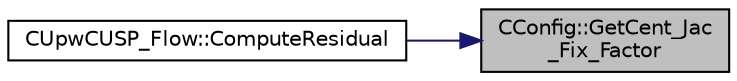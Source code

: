 digraph "CConfig::GetCent_Jac_Fix_Factor"
{
 // LATEX_PDF_SIZE
  edge [fontname="Helvetica",fontsize="10",labelfontname="Helvetica",labelfontsize="10"];
  node [fontname="Helvetica",fontsize="10",shape=record];
  rankdir="RL";
  Node1 [label="CConfig::GetCent_Jac\l_Fix_Factor",height=0.2,width=0.4,color="black", fillcolor="grey75", style="filled", fontcolor="black",tooltip="Factor by which to multiply the dissipation contribution to Jacobians of central schemes."];
  Node1 -> Node2 [dir="back",color="midnightblue",fontsize="10",style="solid",fontname="Helvetica"];
  Node2 [label="CUpwCUSP_Flow::ComputeResidual",height=0.2,width=0.4,color="black", fillcolor="white", style="filled",URL="$classCUpwCUSP__Flow.html#a96394dda58bdba5ea3406230d5b924e5",tooltip="Compute the flow residual using a JST method."];
}
